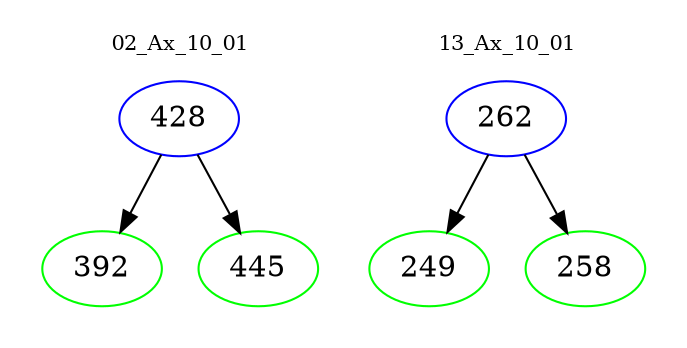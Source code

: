 digraph{
subgraph cluster_0 {
color = white
label = "02_Ax_10_01";
fontsize=10;
T0_428 [label="428", color="blue"]
T0_428 -> T0_392 [color="black"]
T0_392 [label="392", color="green"]
T0_428 -> T0_445 [color="black"]
T0_445 [label="445", color="green"]
}
subgraph cluster_1 {
color = white
label = "13_Ax_10_01";
fontsize=10;
T1_262 [label="262", color="blue"]
T1_262 -> T1_249 [color="black"]
T1_249 [label="249", color="green"]
T1_262 -> T1_258 [color="black"]
T1_258 [label="258", color="green"]
}
}
